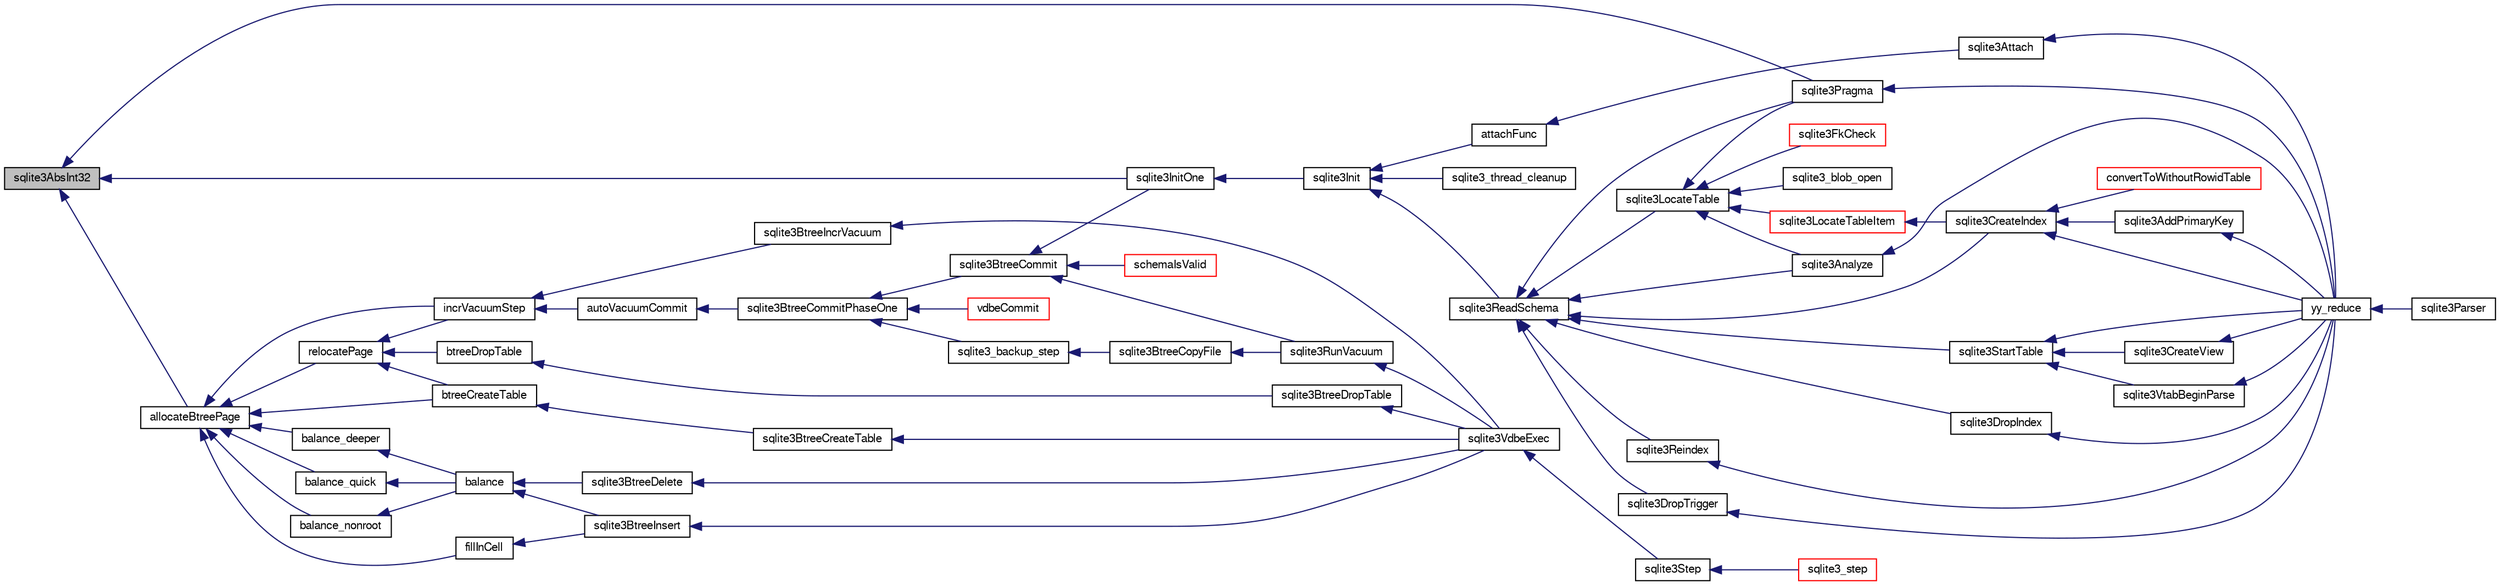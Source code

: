 digraph "sqlite3AbsInt32"
{
  edge [fontname="FreeSans",fontsize="10",labelfontname="FreeSans",labelfontsize="10"];
  node [fontname="FreeSans",fontsize="10",shape=record];
  rankdir="LR";
  Node406785 [label="sqlite3AbsInt32",height=0.2,width=0.4,color="black", fillcolor="grey75", style="filled", fontcolor="black"];
  Node406785 -> Node406786 [dir="back",color="midnightblue",fontsize="10",style="solid",fontname="FreeSans"];
  Node406786 [label="allocateBtreePage",height=0.2,width=0.4,color="black", fillcolor="white", style="filled",URL="$sqlite3_8c.html#ae84ce1103eabfe9455a6a59e6cec4a33"];
  Node406786 -> Node406787 [dir="back",color="midnightblue",fontsize="10",style="solid",fontname="FreeSans"];
  Node406787 [label="relocatePage",height=0.2,width=0.4,color="black", fillcolor="white", style="filled",URL="$sqlite3_8c.html#af8fb5934ff87b02845c89350c57fd2bc"];
  Node406787 -> Node406788 [dir="back",color="midnightblue",fontsize="10",style="solid",fontname="FreeSans"];
  Node406788 [label="incrVacuumStep",height=0.2,width=0.4,color="black", fillcolor="white", style="filled",URL="$sqlite3_8c.html#a68a85130a567f1700dc0907ec9227892"];
  Node406788 -> Node406789 [dir="back",color="midnightblue",fontsize="10",style="solid",fontname="FreeSans"];
  Node406789 [label="sqlite3BtreeIncrVacuum",height=0.2,width=0.4,color="black", fillcolor="white", style="filled",URL="$sqlite3_8c.html#a0b4c98acfd785fc6d5dc5c3237030318"];
  Node406789 -> Node406790 [dir="back",color="midnightblue",fontsize="10",style="solid",fontname="FreeSans"];
  Node406790 [label="sqlite3VdbeExec",height=0.2,width=0.4,color="black", fillcolor="white", style="filled",URL="$sqlite3_8c.html#a8ce40a614bdc56719c4d642b1e4dfb21"];
  Node406790 -> Node406791 [dir="back",color="midnightblue",fontsize="10",style="solid",fontname="FreeSans"];
  Node406791 [label="sqlite3Step",height=0.2,width=0.4,color="black", fillcolor="white", style="filled",URL="$sqlite3_8c.html#a3f2872e873e2758a4beedad1d5113554"];
  Node406791 -> Node406792 [dir="back",color="midnightblue",fontsize="10",style="solid",fontname="FreeSans"];
  Node406792 [label="sqlite3_step",height=0.2,width=0.4,color="red", fillcolor="white", style="filled",URL="$sqlite3_8h.html#ac1e491ce36b7471eb28387f7d3c74334"];
  Node406788 -> Node407051 [dir="back",color="midnightblue",fontsize="10",style="solid",fontname="FreeSans"];
  Node407051 [label="autoVacuumCommit",height=0.2,width=0.4,color="black", fillcolor="white", style="filled",URL="$sqlite3_8c.html#a809d22c6311135ae3048adf41febaef0"];
  Node407051 -> Node407052 [dir="back",color="midnightblue",fontsize="10",style="solid",fontname="FreeSans"];
  Node407052 [label="sqlite3BtreeCommitPhaseOne",height=0.2,width=0.4,color="black", fillcolor="white", style="filled",URL="$sqlite3_8c.html#ae266cba101e64ad99a166f237532e262"];
  Node407052 -> Node407053 [dir="back",color="midnightblue",fontsize="10",style="solid",fontname="FreeSans"];
  Node407053 [label="sqlite3BtreeCommit",height=0.2,width=0.4,color="black", fillcolor="white", style="filled",URL="$sqlite3_8c.html#a8e56ab314556935f9f73080147d26419"];
  Node407053 -> Node406816 [dir="back",color="midnightblue",fontsize="10",style="solid",fontname="FreeSans"];
  Node406816 [label="sqlite3InitOne",height=0.2,width=0.4,color="black", fillcolor="white", style="filled",URL="$sqlite3_8c.html#ac4318b25df65269906b0379251fe9b85"];
  Node406816 -> Node406817 [dir="back",color="midnightblue",fontsize="10",style="solid",fontname="FreeSans"];
  Node406817 [label="sqlite3Init",height=0.2,width=0.4,color="black", fillcolor="white", style="filled",URL="$sqlite3_8c.html#aed74e3dc765631a833f522f425ff5a48"];
  Node406817 -> Node406818 [dir="back",color="midnightblue",fontsize="10",style="solid",fontname="FreeSans"];
  Node406818 [label="attachFunc",height=0.2,width=0.4,color="black", fillcolor="white", style="filled",URL="$sqlite3_8c.html#a69cb751a7da501b9a0aa37e0d7c3eaf7"];
  Node406818 -> Node406819 [dir="back",color="midnightblue",fontsize="10",style="solid",fontname="FreeSans"];
  Node406819 [label="sqlite3Attach",height=0.2,width=0.4,color="black", fillcolor="white", style="filled",URL="$sqlite3_8c.html#ae0907fe0b43cc1b4c7e6a16213e8546f"];
  Node406819 -> Node406820 [dir="back",color="midnightblue",fontsize="10",style="solid",fontname="FreeSans"];
  Node406820 [label="yy_reduce",height=0.2,width=0.4,color="black", fillcolor="white", style="filled",URL="$sqlite3_8c.html#a7c419a9b25711c666a9a2449ef377f14"];
  Node406820 -> Node406821 [dir="back",color="midnightblue",fontsize="10",style="solid",fontname="FreeSans"];
  Node406821 [label="sqlite3Parser",height=0.2,width=0.4,color="black", fillcolor="white", style="filled",URL="$sqlite3_8c.html#a0327d71a5fabe0b6a343d78a2602e72a"];
  Node406817 -> Node406822 [dir="back",color="midnightblue",fontsize="10",style="solid",fontname="FreeSans"];
  Node406822 [label="sqlite3ReadSchema",height=0.2,width=0.4,color="black", fillcolor="white", style="filled",URL="$sqlite3_8c.html#ac41a97f30334f7d35b2b5713097eca90"];
  Node406822 -> Node406823 [dir="back",color="midnightblue",fontsize="10",style="solid",fontname="FreeSans"];
  Node406823 [label="sqlite3Analyze",height=0.2,width=0.4,color="black", fillcolor="white", style="filled",URL="$sqlite3_8c.html#ac696deb1ccaae3fa855cfbd0bfd4d048"];
  Node406823 -> Node406820 [dir="back",color="midnightblue",fontsize="10",style="solid",fontname="FreeSans"];
  Node406822 -> Node406824 [dir="back",color="midnightblue",fontsize="10",style="solid",fontname="FreeSans"];
  Node406824 [label="sqlite3LocateTable",height=0.2,width=0.4,color="black", fillcolor="white", style="filled",URL="$sqlite3_8c.html#adfeea5b18971250d4ff7f5a44e134d75"];
  Node406824 -> Node406812 [dir="back",color="midnightblue",fontsize="10",style="solid",fontname="FreeSans"];
  Node406812 [label="sqlite3_blob_open",height=0.2,width=0.4,color="black", fillcolor="white", style="filled",URL="$sqlite3_8h.html#adb8ad839a5bdd62a43785132bc7dd518"];
  Node406824 -> Node406823 [dir="back",color="midnightblue",fontsize="10",style="solid",fontname="FreeSans"];
  Node406824 -> Node406825 [dir="back",color="midnightblue",fontsize="10",style="solid",fontname="FreeSans"];
  Node406825 [label="sqlite3LocateTableItem",height=0.2,width=0.4,color="red", fillcolor="white", style="filled",URL="$sqlite3_8c.html#ac80229652e6d3200bd88dff77f874888"];
  Node406825 -> Node406829 [dir="back",color="midnightblue",fontsize="10",style="solid",fontname="FreeSans"];
  Node406829 [label="sqlite3CreateIndex",height=0.2,width=0.4,color="black", fillcolor="white", style="filled",URL="$sqlite3_8c.html#a8dbe5e590ab6c58a8c45f34f7c81e825"];
  Node406829 -> Node406830 [dir="back",color="midnightblue",fontsize="10",style="solid",fontname="FreeSans"];
  Node406830 [label="sqlite3AddPrimaryKey",height=0.2,width=0.4,color="black", fillcolor="white", style="filled",URL="$sqlite3_8c.html#af2b0672c3379d2a7d927d210ae0ade62"];
  Node406830 -> Node406820 [dir="back",color="midnightblue",fontsize="10",style="solid",fontname="FreeSans"];
  Node406829 -> Node406831 [dir="back",color="midnightblue",fontsize="10",style="solid",fontname="FreeSans"];
  Node406831 [label="convertToWithoutRowidTable",height=0.2,width=0.4,color="red", fillcolor="white", style="filled",URL="$sqlite3_8c.html#a0d41effc4e4a0ba740429a08f6747313"];
  Node406829 -> Node406820 [dir="back",color="midnightblue",fontsize="10",style="solid",fontname="FreeSans"];
  Node406824 -> Node406864 [dir="back",color="midnightblue",fontsize="10",style="solid",fontname="FreeSans"];
  Node406864 [label="sqlite3FkCheck",height=0.2,width=0.4,color="red", fillcolor="white", style="filled",URL="$sqlite3_8c.html#aa38fb76c7d6f48f19772877a41703b92"];
  Node406824 -> Node406868 [dir="back",color="midnightblue",fontsize="10",style="solid",fontname="FreeSans"];
  Node406868 [label="sqlite3Pragma",height=0.2,width=0.4,color="black", fillcolor="white", style="filled",URL="$sqlite3_8c.html#a111391370f58f8e6a6eca51fd34d62ed"];
  Node406868 -> Node406820 [dir="back",color="midnightblue",fontsize="10",style="solid",fontname="FreeSans"];
  Node406822 -> Node406912 [dir="back",color="midnightblue",fontsize="10",style="solid",fontname="FreeSans"];
  Node406912 [label="sqlite3StartTable",height=0.2,width=0.4,color="black", fillcolor="white", style="filled",URL="$sqlite3_8c.html#af49b4395f39d9078a0dda2484c183012"];
  Node406912 -> Node406833 [dir="back",color="midnightblue",fontsize="10",style="solid",fontname="FreeSans"];
  Node406833 [label="sqlite3CreateView",height=0.2,width=0.4,color="black", fillcolor="white", style="filled",URL="$sqlite3_8c.html#a9d85cb00ff71dee5cd9a019503a6982e"];
  Node406833 -> Node406820 [dir="back",color="midnightblue",fontsize="10",style="solid",fontname="FreeSans"];
  Node406912 -> Node406913 [dir="back",color="midnightblue",fontsize="10",style="solid",fontname="FreeSans"];
  Node406913 [label="sqlite3VtabBeginParse",height=0.2,width=0.4,color="black", fillcolor="white", style="filled",URL="$sqlite3_8c.html#a081b9e174ed9650ac90990d60cd36e96"];
  Node406913 -> Node406820 [dir="back",color="midnightblue",fontsize="10",style="solid",fontname="FreeSans"];
  Node406912 -> Node406820 [dir="back",color="midnightblue",fontsize="10",style="solid",fontname="FreeSans"];
  Node406822 -> Node406829 [dir="back",color="midnightblue",fontsize="10",style="solid",fontname="FreeSans"];
  Node406822 -> Node406914 [dir="back",color="midnightblue",fontsize="10",style="solid",fontname="FreeSans"];
  Node406914 [label="sqlite3DropIndex",height=0.2,width=0.4,color="black", fillcolor="white", style="filled",URL="$sqlite3_8c.html#a3ffd2536f34a0cf6d427710b06b71e83"];
  Node406914 -> Node406820 [dir="back",color="midnightblue",fontsize="10",style="solid",fontname="FreeSans"];
  Node406822 -> Node406882 [dir="back",color="midnightblue",fontsize="10",style="solid",fontname="FreeSans"];
  Node406882 [label="sqlite3Reindex",height=0.2,width=0.4,color="black", fillcolor="white", style="filled",URL="$sqlite3_8c.html#abd189e31189391e1ef114b413ff4abbf"];
  Node406882 -> Node406820 [dir="back",color="midnightblue",fontsize="10",style="solid",fontname="FreeSans"];
  Node406822 -> Node406868 [dir="back",color="midnightblue",fontsize="10",style="solid",fontname="FreeSans"];
  Node406822 -> Node406915 [dir="back",color="midnightblue",fontsize="10",style="solid",fontname="FreeSans"];
  Node406915 [label="sqlite3DropTrigger",height=0.2,width=0.4,color="black", fillcolor="white", style="filled",URL="$sqlite3_8c.html#affdf1dd65e331b06feaef6ff8636305f"];
  Node406915 -> Node406820 [dir="back",color="midnightblue",fontsize="10",style="solid",fontname="FreeSans"];
  Node406817 -> Node406916 [dir="back",color="midnightblue",fontsize="10",style="solid",fontname="FreeSans"];
  Node406916 [label="sqlite3_thread_cleanup",height=0.2,width=0.4,color="black", fillcolor="white", style="filled",URL="$sqlite3_8h.html#a34980c829db84f02e1a1599063469f06"];
  Node407053 -> Node407001 [dir="back",color="midnightblue",fontsize="10",style="solid",fontname="FreeSans"];
  Node407001 [label="schemaIsValid",height=0.2,width=0.4,color="red", fillcolor="white", style="filled",URL="$sqlite3_8c.html#a7c466fe28e7ca6f46b8bf72c46d9738d"];
  Node407053 -> Node406976 [dir="back",color="midnightblue",fontsize="10",style="solid",fontname="FreeSans"];
  Node406976 [label="sqlite3RunVacuum",height=0.2,width=0.4,color="black", fillcolor="white", style="filled",URL="$sqlite3_8c.html#a5e83ddc7b3e7e8e79ad5d1fc92de1d2f"];
  Node406976 -> Node406790 [dir="back",color="midnightblue",fontsize="10",style="solid",fontname="FreeSans"];
  Node407052 -> Node407003 [dir="back",color="midnightblue",fontsize="10",style="solid",fontname="FreeSans"];
  Node407003 [label="sqlite3_backup_step",height=0.2,width=0.4,color="black", fillcolor="white", style="filled",URL="$sqlite3_8h.html#a1699b75e98d082eebc465a9e64c35269"];
  Node407003 -> Node407004 [dir="back",color="midnightblue",fontsize="10",style="solid",fontname="FreeSans"];
  Node407004 [label="sqlite3BtreeCopyFile",height=0.2,width=0.4,color="black", fillcolor="white", style="filled",URL="$sqlite3_8c.html#a4d9e19a79f0d5c1dfcef0bd137ae83f9"];
  Node407004 -> Node406976 [dir="back",color="midnightblue",fontsize="10",style="solid",fontname="FreeSans"];
  Node407052 -> Node407054 [dir="back",color="midnightblue",fontsize="10",style="solid",fontname="FreeSans"];
  Node407054 [label="vdbeCommit",height=0.2,width=0.4,color="red", fillcolor="white", style="filled",URL="$sqlite3_8c.html#a5d7f1e0625451b987728f600cfe1b92d"];
  Node406787 -> Node407055 [dir="back",color="midnightblue",fontsize="10",style="solid",fontname="FreeSans"];
  Node407055 [label="btreeCreateTable",height=0.2,width=0.4,color="black", fillcolor="white", style="filled",URL="$sqlite3_8c.html#a48e09eaac366a6b585edd02553872954"];
  Node407055 -> Node407056 [dir="back",color="midnightblue",fontsize="10",style="solid",fontname="FreeSans"];
  Node407056 [label="sqlite3BtreeCreateTable",height=0.2,width=0.4,color="black", fillcolor="white", style="filled",URL="$sqlite3_8c.html#a1a9ef91a0faff12254ec3f58cade3291"];
  Node407056 -> Node406790 [dir="back",color="midnightblue",fontsize="10",style="solid",fontname="FreeSans"];
  Node406787 -> Node407057 [dir="back",color="midnightblue",fontsize="10",style="solid",fontname="FreeSans"];
  Node407057 [label="btreeDropTable",height=0.2,width=0.4,color="black", fillcolor="white", style="filled",URL="$sqlite3_8c.html#abba4061ea34842db278e91f537d2c2ff"];
  Node407057 -> Node407058 [dir="back",color="midnightblue",fontsize="10",style="solid",fontname="FreeSans"];
  Node407058 [label="sqlite3BtreeDropTable",height=0.2,width=0.4,color="black", fillcolor="white", style="filled",URL="$sqlite3_8c.html#a7b9a218bc08d8acfc94b74ea5c47eaa8"];
  Node407058 -> Node406790 [dir="back",color="midnightblue",fontsize="10",style="solid",fontname="FreeSans"];
  Node406786 -> Node406788 [dir="back",color="midnightblue",fontsize="10",style="solid",fontname="FreeSans"];
  Node406786 -> Node407059 [dir="back",color="midnightblue",fontsize="10",style="solid",fontname="FreeSans"];
  Node407059 [label="fillInCell",height=0.2,width=0.4,color="black", fillcolor="white", style="filled",URL="$sqlite3_8c.html#ab66a77004cf93954f2aae7e52a4e51a7"];
  Node407059 -> Node407060 [dir="back",color="midnightblue",fontsize="10",style="solid",fontname="FreeSans"];
  Node407060 [label="sqlite3BtreeInsert",height=0.2,width=0.4,color="black", fillcolor="white", style="filled",URL="$sqlite3_8c.html#aa6c6b68ed28d38984e5fa329794d7f02"];
  Node407060 -> Node406790 [dir="back",color="midnightblue",fontsize="10",style="solid",fontname="FreeSans"];
  Node406786 -> Node407061 [dir="back",color="midnightblue",fontsize="10",style="solid",fontname="FreeSans"];
  Node407061 [label="balance_quick",height=0.2,width=0.4,color="black", fillcolor="white", style="filled",URL="$sqlite3_8c.html#a92f1869a02b8b9196e5ea7ed2e61c328"];
  Node407061 -> Node407062 [dir="back",color="midnightblue",fontsize="10",style="solid",fontname="FreeSans"];
  Node407062 [label="balance",height=0.2,width=0.4,color="black", fillcolor="white", style="filled",URL="$sqlite3_8c.html#a173f7c872fb68ccd3a20440d640b66c7"];
  Node407062 -> Node407060 [dir="back",color="midnightblue",fontsize="10",style="solid",fontname="FreeSans"];
  Node407062 -> Node407063 [dir="back",color="midnightblue",fontsize="10",style="solid",fontname="FreeSans"];
  Node407063 [label="sqlite3BtreeDelete",height=0.2,width=0.4,color="black", fillcolor="white", style="filled",URL="$sqlite3_8c.html#a65c40cd7ec987dbd25392a180f388fe7"];
  Node407063 -> Node406790 [dir="back",color="midnightblue",fontsize="10",style="solid",fontname="FreeSans"];
  Node406786 -> Node407064 [dir="back",color="midnightblue",fontsize="10",style="solid",fontname="FreeSans"];
  Node407064 [label="balance_nonroot",height=0.2,width=0.4,color="black", fillcolor="white", style="filled",URL="$sqlite3_8c.html#a513ba5c0beb3462a4b60064469f1539d"];
  Node407064 -> Node407062 [dir="back",color="midnightblue",fontsize="10",style="solid",fontname="FreeSans"];
  Node406786 -> Node407065 [dir="back",color="midnightblue",fontsize="10",style="solid",fontname="FreeSans"];
  Node407065 [label="balance_deeper",height=0.2,width=0.4,color="black", fillcolor="white", style="filled",URL="$sqlite3_8c.html#af8eafba12a6ebc987cf6ae89f4cce1a8"];
  Node407065 -> Node407062 [dir="back",color="midnightblue",fontsize="10",style="solid",fontname="FreeSans"];
  Node406786 -> Node407055 [dir="back",color="midnightblue",fontsize="10",style="solid",fontname="FreeSans"];
  Node406785 -> Node406868 [dir="back",color="midnightblue",fontsize="10",style="solid",fontname="FreeSans"];
  Node406785 -> Node406816 [dir="back",color="midnightblue",fontsize="10",style="solid",fontname="FreeSans"];
}
